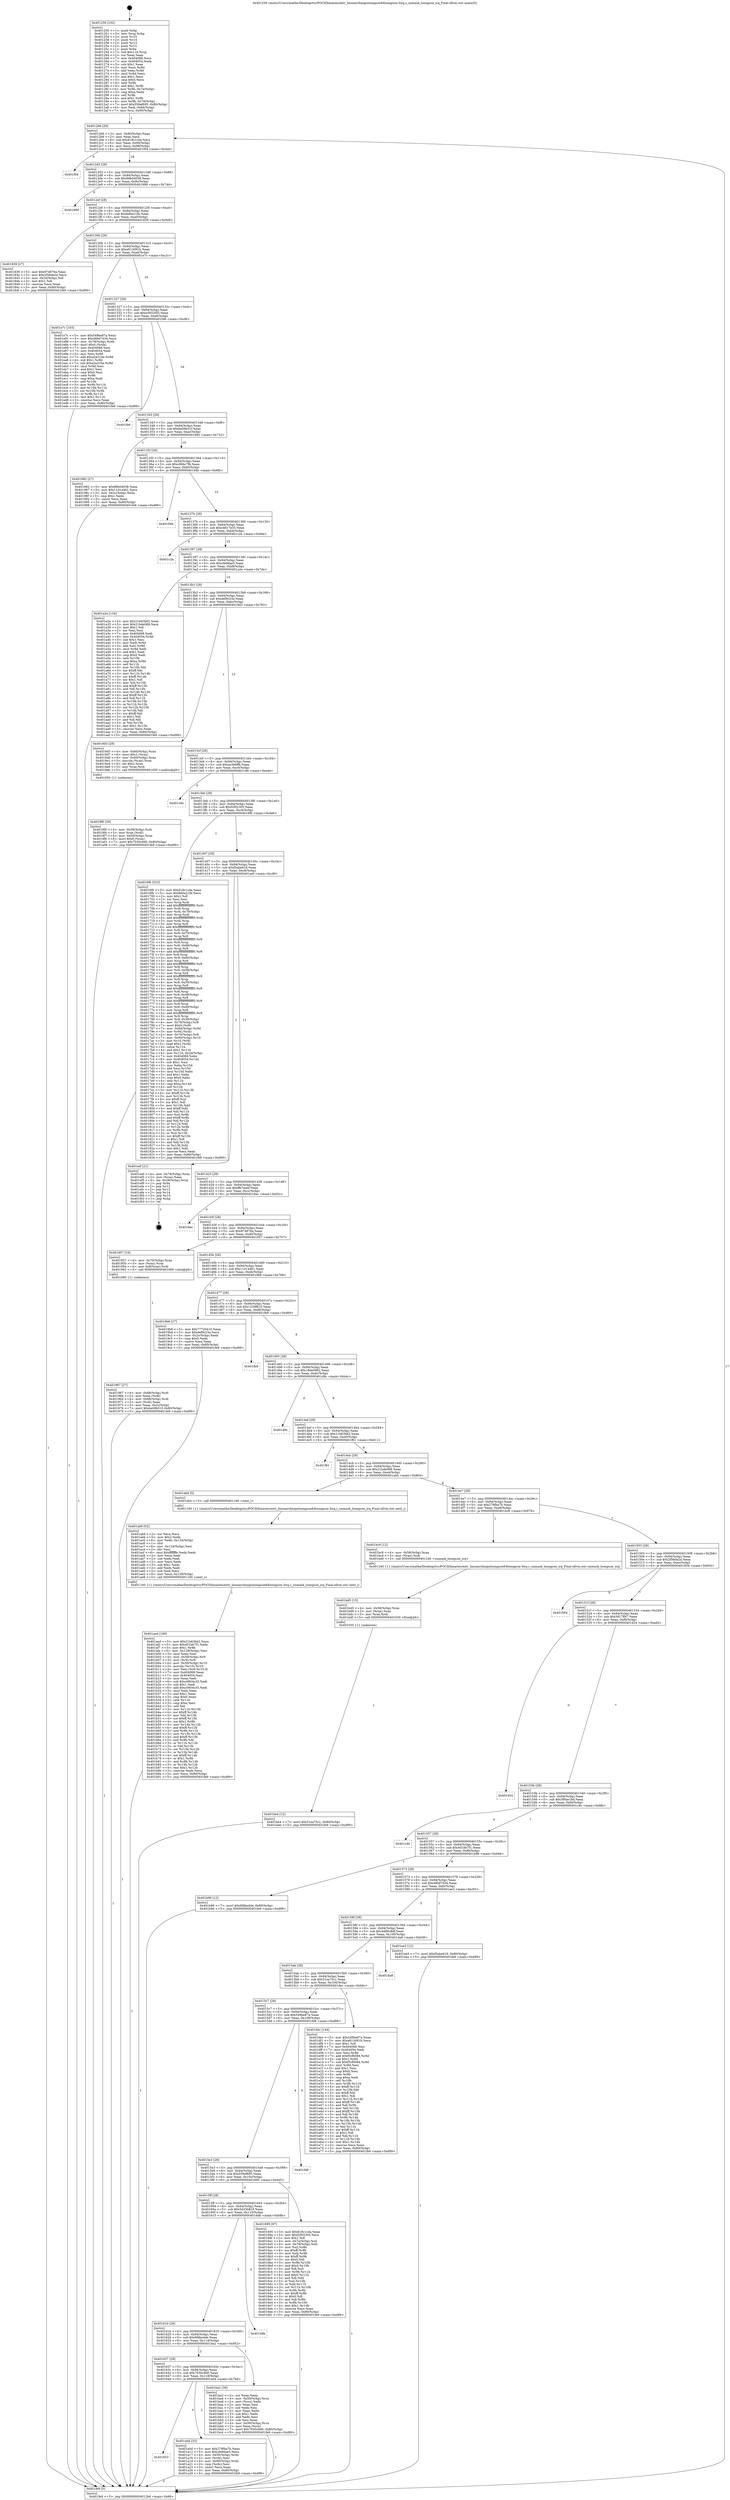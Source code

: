 digraph "0x401250" {
  label = "0x401250 (/mnt/c/Users/mathe/Desktop/tcc/POCII/binaries/extr_linuxarchmipsloongson64loongson-3irq.c_unmask_loongson_irq_Final-ollvm.out::main(0))"
  labelloc = "t"
  node[shape=record]

  Entry [label="",width=0.3,height=0.3,shape=circle,fillcolor=black,style=filled]
  "0x4012b6" [label="{
     0x4012b6 [29]\l
     | [instrs]\l
     &nbsp;&nbsp;0x4012b6 \<+3\>: mov -0x80(%rbp),%eax\l
     &nbsp;&nbsp;0x4012b9 \<+2\>: mov %eax,%ecx\l
     &nbsp;&nbsp;0x4012bb \<+6\>: sub $0x818c1cda,%ecx\l
     &nbsp;&nbsp;0x4012c1 \<+6\>: mov %eax,-0x94(%rbp)\l
     &nbsp;&nbsp;0x4012c7 \<+6\>: mov %ecx,-0x98(%rbp)\l
     &nbsp;&nbsp;0x4012cd \<+6\>: je 0000000000401f04 \<main+0xcb4\>\l
  }"]
  "0x401f04" [label="{
     0x401f04\l
  }", style=dashed]
  "0x4012d3" [label="{
     0x4012d3 [28]\l
     | [instrs]\l
     &nbsp;&nbsp;0x4012d3 \<+5\>: jmp 00000000004012d8 \<main+0x88\>\l
     &nbsp;&nbsp;0x4012d8 \<+6\>: mov -0x94(%rbp),%eax\l
     &nbsp;&nbsp;0x4012de \<+5\>: sub $0x86b04038,%eax\l
     &nbsp;&nbsp;0x4012e3 \<+6\>: mov %eax,-0x9c(%rbp)\l
     &nbsp;&nbsp;0x4012e9 \<+6\>: je 000000000040199d \<main+0x74d\>\l
  }"]
  Exit [label="",width=0.3,height=0.3,shape=circle,fillcolor=black,style=filled,peripheries=2]
  "0x40199d" [label="{
     0x40199d\l
  }", style=dashed]
  "0x4012ef" [label="{
     0x4012ef [28]\l
     | [instrs]\l
     &nbsp;&nbsp;0x4012ef \<+5\>: jmp 00000000004012f4 \<main+0xa4\>\l
     &nbsp;&nbsp;0x4012f4 \<+6\>: mov -0x94(%rbp),%eax\l
     &nbsp;&nbsp;0x4012fa \<+5\>: sub $0x8d0e21fb,%eax\l
     &nbsp;&nbsp;0x4012ff \<+6\>: mov %eax,-0xa0(%rbp)\l
     &nbsp;&nbsp;0x401305 \<+6\>: je 0000000000401839 \<main+0x5e9\>\l
  }"]
  "0x401be4" [label="{
     0x401be4 [12]\l
     | [instrs]\l
     &nbsp;&nbsp;0x401be4 \<+7\>: movl $0x51ea75c1,-0x80(%rbp)\l
     &nbsp;&nbsp;0x401beb \<+5\>: jmp 0000000000401fe9 \<main+0xd99\>\l
  }"]
  "0x401839" [label="{
     0x401839 [27]\l
     | [instrs]\l
     &nbsp;&nbsp;0x401839 \<+5\>: mov $0x974876a,%eax\l
     &nbsp;&nbsp;0x40183e \<+5\>: mov $0x2f56de2d,%ecx\l
     &nbsp;&nbsp;0x401843 \<+3\>: mov -0x2d(%rbp),%dl\l
     &nbsp;&nbsp;0x401846 \<+3\>: test $0x1,%dl\l
     &nbsp;&nbsp;0x401849 \<+3\>: cmovne %ecx,%eax\l
     &nbsp;&nbsp;0x40184c \<+3\>: mov %eax,-0x80(%rbp)\l
     &nbsp;&nbsp;0x40184f \<+5\>: jmp 0000000000401fe9 \<main+0xd99\>\l
  }"]
  "0x40130b" [label="{
     0x40130b [28]\l
     | [instrs]\l
     &nbsp;&nbsp;0x40130b \<+5\>: jmp 0000000000401310 \<main+0xc0\>\l
     &nbsp;&nbsp;0x401310 \<+6\>: mov -0x94(%rbp),%eax\l
     &nbsp;&nbsp;0x401316 \<+5\>: sub $0xa613d91b,%eax\l
     &nbsp;&nbsp;0x40131b \<+6\>: mov %eax,-0xa4(%rbp)\l
     &nbsp;&nbsp;0x401321 \<+6\>: je 0000000000401e7c \<main+0xc2c\>\l
  }"]
  "0x401bd5" [label="{
     0x401bd5 [15]\l
     | [instrs]\l
     &nbsp;&nbsp;0x401bd5 \<+4\>: mov -0x58(%rbp),%rax\l
     &nbsp;&nbsp;0x401bd9 \<+3\>: mov (%rax),%rax\l
     &nbsp;&nbsp;0x401bdc \<+3\>: mov %rax,%rdi\l
     &nbsp;&nbsp;0x401bdf \<+5\>: call 0000000000401030 \<free@plt\>\l
     | [calls]\l
     &nbsp;&nbsp;0x401030 \{1\} (unknown)\l
  }"]
  "0x401e7c" [label="{
     0x401e7c [103]\l
     | [instrs]\l
     &nbsp;&nbsp;0x401e7c \<+5\>: mov $0x549be87a,%eax\l
     &nbsp;&nbsp;0x401e81 \<+5\>: mov $0x46bd7d34,%ecx\l
     &nbsp;&nbsp;0x401e86 \<+4\>: mov -0x78(%rbp),%rdx\l
     &nbsp;&nbsp;0x401e8a \<+6\>: movl $0x0,(%rdx)\l
     &nbsp;&nbsp;0x401e90 \<+7\>: mov 0x404068,%esi\l
     &nbsp;&nbsp;0x401e97 \<+7\>: mov 0x404054,%edi\l
     &nbsp;&nbsp;0x401e9e \<+3\>: mov %esi,%r8d\l
     &nbsp;&nbsp;0x401ea1 \<+7\>: add $0xa2a31be,%r8d\l
     &nbsp;&nbsp;0x401ea8 \<+4\>: sub $0x1,%r8d\l
     &nbsp;&nbsp;0x401eac \<+7\>: sub $0xa2a31be,%r8d\l
     &nbsp;&nbsp;0x401eb3 \<+4\>: imul %r8d,%esi\l
     &nbsp;&nbsp;0x401eb7 \<+3\>: and $0x1,%esi\l
     &nbsp;&nbsp;0x401eba \<+3\>: cmp $0x0,%esi\l
     &nbsp;&nbsp;0x401ebd \<+4\>: sete %r9b\l
     &nbsp;&nbsp;0x401ec1 \<+3\>: cmp $0xa,%edi\l
     &nbsp;&nbsp;0x401ec4 \<+4\>: setl %r10b\l
     &nbsp;&nbsp;0x401ec8 \<+3\>: mov %r9b,%r11b\l
     &nbsp;&nbsp;0x401ecb \<+3\>: and %r10b,%r11b\l
     &nbsp;&nbsp;0x401ece \<+3\>: xor %r10b,%r9b\l
     &nbsp;&nbsp;0x401ed1 \<+3\>: or %r9b,%r11b\l
     &nbsp;&nbsp;0x401ed4 \<+4\>: test $0x1,%r11b\l
     &nbsp;&nbsp;0x401ed8 \<+3\>: cmovne %ecx,%eax\l
     &nbsp;&nbsp;0x401edb \<+3\>: mov %eax,-0x80(%rbp)\l
     &nbsp;&nbsp;0x401ede \<+5\>: jmp 0000000000401fe9 \<main+0xd99\>\l
  }"]
  "0x401327" [label="{
     0x401327 [28]\l
     | [instrs]\l
     &nbsp;&nbsp;0x401327 \<+5\>: jmp 000000000040132c \<main+0xdc\>\l
     &nbsp;&nbsp;0x40132c \<+6\>: mov -0x94(%rbp),%eax\l
     &nbsp;&nbsp;0x401332 \<+5\>: sub $0xb56520f3,%eax\l
     &nbsp;&nbsp;0x401337 \<+6\>: mov %eax,-0xa8(%rbp)\l
     &nbsp;&nbsp;0x40133d \<+6\>: je 0000000000401f46 \<main+0xcf6\>\l
  }"]
  "0x401aed" [label="{
     0x401aed [169]\l
     | [instrs]\l
     &nbsp;&nbsp;0x401aed \<+5\>: mov $0x21b63b62,%ecx\l
     &nbsp;&nbsp;0x401af2 \<+5\>: mov $0x401bb7f1,%edx\l
     &nbsp;&nbsp;0x401af7 \<+3\>: mov $0x1,%r8b\l
     &nbsp;&nbsp;0x401afa \<+6\>: mov -0x128(%rbp),%esi\l
     &nbsp;&nbsp;0x401b00 \<+3\>: imul %eax,%esi\l
     &nbsp;&nbsp;0x401b03 \<+4\>: mov -0x58(%rbp),%r9\l
     &nbsp;&nbsp;0x401b07 \<+3\>: mov (%r9),%r9\l
     &nbsp;&nbsp;0x401b0a \<+4\>: mov -0x50(%rbp),%r10\l
     &nbsp;&nbsp;0x401b0e \<+3\>: movslq (%r10),%r10\l
     &nbsp;&nbsp;0x401b11 \<+4\>: mov %esi,(%r9,%r10,4)\l
     &nbsp;&nbsp;0x401b15 \<+7\>: mov 0x404068,%eax\l
     &nbsp;&nbsp;0x401b1c \<+7\>: mov 0x404054,%esi\l
     &nbsp;&nbsp;0x401b23 \<+2\>: mov %eax,%edi\l
     &nbsp;&nbsp;0x401b25 \<+6\>: sub $0xc0804c33,%edi\l
     &nbsp;&nbsp;0x401b2b \<+3\>: sub $0x1,%edi\l
     &nbsp;&nbsp;0x401b2e \<+6\>: add $0xc0804c33,%edi\l
     &nbsp;&nbsp;0x401b34 \<+3\>: imul %edi,%eax\l
     &nbsp;&nbsp;0x401b37 \<+3\>: and $0x1,%eax\l
     &nbsp;&nbsp;0x401b3a \<+3\>: cmp $0x0,%eax\l
     &nbsp;&nbsp;0x401b3d \<+4\>: sete %r11b\l
     &nbsp;&nbsp;0x401b41 \<+3\>: cmp $0xa,%esi\l
     &nbsp;&nbsp;0x401b44 \<+3\>: setl %bl\l
     &nbsp;&nbsp;0x401b47 \<+3\>: mov %r11b,%r14b\l
     &nbsp;&nbsp;0x401b4a \<+4\>: xor $0xff,%r14b\l
     &nbsp;&nbsp;0x401b4e \<+3\>: mov %bl,%r15b\l
     &nbsp;&nbsp;0x401b51 \<+4\>: xor $0xff,%r15b\l
     &nbsp;&nbsp;0x401b55 \<+4\>: xor $0x1,%r8b\l
     &nbsp;&nbsp;0x401b59 \<+3\>: mov %r14b,%r12b\l
     &nbsp;&nbsp;0x401b5c \<+4\>: and $0xff,%r12b\l
     &nbsp;&nbsp;0x401b60 \<+3\>: and %r8b,%r11b\l
     &nbsp;&nbsp;0x401b63 \<+3\>: mov %r15b,%r13b\l
     &nbsp;&nbsp;0x401b66 \<+4\>: and $0xff,%r13b\l
     &nbsp;&nbsp;0x401b6a \<+3\>: and %r8b,%bl\l
     &nbsp;&nbsp;0x401b6d \<+3\>: or %r11b,%r12b\l
     &nbsp;&nbsp;0x401b70 \<+3\>: or %bl,%r13b\l
     &nbsp;&nbsp;0x401b73 \<+3\>: xor %r13b,%r12b\l
     &nbsp;&nbsp;0x401b76 \<+3\>: or %r15b,%r14b\l
     &nbsp;&nbsp;0x401b79 \<+4\>: xor $0xff,%r14b\l
     &nbsp;&nbsp;0x401b7d \<+4\>: or $0x1,%r8b\l
     &nbsp;&nbsp;0x401b81 \<+3\>: and %r8b,%r14b\l
     &nbsp;&nbsp;0x401b84 \<+3\>: or %r14b,%r12b\l
     &nbsp;&nbsp;0x401b87 \<+4\>: test $0x1,%r12b\l
     &nbsp;&nbsp;0x401b8b \<+3\>: cmovne %edx,%ecx\l
     &nbsp;&nbsp;0x401b8e \<+3\>: mov %ecx,-0x80(%rbp)\l
     &nbsp;&nbsp;0x401b91 \<+5\>: jmp 0000000000401fe9 \<main+0xd99\>\l
  }"]
  "0x401f46" [label="{
     0x401f46\l
  }", style=dashed]
  "0x401343" [label="{
     0x401343 [28]\l
     | [instrs]\l
     &nbsp;&nbsp;0x401343 \<+5\>: jmp 0000000000401348 \<main+0xf8\>\l
     &nbsp;&nbsp;0x401348 \<+6\>: mov -0x94(%rbp),%eax\l
     &nbsp;&nbsp;0x40134e \<+5\>: sub $0xbe09b51f,%eax\l
     &nbsp;&nbsp;0x401353 \<+6\>: mov %eax,-0xac(%rbp)\l
     &nbsp;&nbsp;0x401359 \<+6\>: je 0000000000401982 \<main+0x732\>\l
  }"]
  "0x401ab9" [label="{
     0x401ab9 [52]\l
     | [instrs]\l
     &nbsp;&nbsp;0x401ab9 \<+2\>: xor %ecx,%ecx\l
     &nbsp;&nbsp;0x401abb \<+5\>: mov $0x2,%edx\l
     &nbsp;&nbsp;0x401ac0 \<+6\>: mov %edx,-0x124(%rbp)\l
     &nbsp;&nbsp;0x401ac6 \<+1\>: cltd\l
     &nbsp;&nbsp;0x401ac7 \<+6\>: mov -0x124(%rbp),%esi\l
     &nbsp;&nbsp;0x401acd \<+2\>: idiv %esi\l
     &nbsp;&nbsp;0x401acf \<+6\>: imul $0xfffffffe,%edx,%edx\l
     &nbsp;&nbsp;0x401ad5 \<+2\>: mov %ecx,%edi\l
     &nbsp;&nbsp;0x401ad7 \<+2\>: sub %edx,%edi\l
     &nbsp;&nbsp;0x401ad9 \<+2\>: mov %ecx,%edx\l
     &nbsp;&nbsp;0x401adb \<+3\>: sub $0x1,%edx\l
     &nbsp;&nbsp;0x401ade \<+2\>: add %edx,%edi\l
     &nbsp;&nbsp;0x401ae0 \<+2\>: sub %edi,%ecx\l
     &nbsp;&nbsp;0x401ae2 \<+6\>: mov %ecx,-0x128(%rbp)\l
     &nbsp;&nbsp;0x401ae8 \<+5\>: call 0000000000401160 \<next_i\>\l
     | [calls]\l
     &nbsp;&nbsp;0x401160 \{1\} (/mnt/c/Users/mathe/Desktop/tcc/POCII/binaries/extr_linuxarchmipsloongson64loongson-3irq.c_unmask_loongson_irq_Final-ollvm.out::next_i)\l
  }"]
  "0x401982" [label="{
     0x401982 [27]\l
     | [instrs]\l
     &nbsp;&nbsp;0x401982 \<+5\>: mov $0x86b04038,%eax\l
     &nbsp;&nbsp;0x401987 \<+5\>: mov $0x11d14461,%ecx\l
     &nbsp;&nbsp;0x40198c \<+3\>: mov -0x2c(%rbp),%edx\l
     &nbsp;&nbsp;0x40198f \<+3\>: cmp $0x1,%edx\l
     &nbsp;&nbsp;0x401992 \<+3\>: cmovl %ecx,%eax\l
     &nbsp;&nbsp;0x401995 \<+3\>: mov %eax,-0x80(%rbp)\l
     &nbsp;&nbsp;0x401998 \<+5\>: jmp 0000000000401fe9 \<main+0xd99\>\l
  }"]
  "0x40135f" [label="{
     0x40135f [28]\l
     | [instrs]\l
     &nbsp;&nbsp;0x40135f \<+5\>: jmp 0000000000401364 \<main+0x114\>\l
     &nbsp;&nbsp;0x401364 \<+6\>: mov -0x94(%rbp),%eax\l
     &nbsp;&nbsp;0x40136a \<+5\>: sub $0xc86bc7fb,%eax\l
     &nbsp;&nbsp;0x40136f \<+6\>: mov %eax,-0xb0(%rbp)\l
     &nbsp;&nbsp;0x401375 \<+6\>: je 000000000040194b \<main+0x6fb\>\l
  }"]
  "0x401653" [label="{
     0x401653\l
  }", style=dashed]
  "0x40194b" [label="{
     0x40194b\l
  }", style=dashed]
  "0x40137b" [label="{
     0x40137b [28]\l
     | [instrs]\l
     &nbsp;&nbsp;0x40137b \<+5\>: jmp 0000000000401380 \<main+0x130\>\l
     &nbsp;&nbsp;0x401380 \<+6\>: mov -0x94(%rbp),%eax\l
     &nbsp;&nbsp;0x401386 \<+5\>: sub $0xcb817e35,%eax\l
     &nbsp;&nbsp;0x40138b \<+6\>: mov %eax,-0xb4(%rbp)\l
     &nbsp;&nbsp;0x401391 \<+6\>: je 0000000000401c2a \<main+0x9da\>\l
  }"]
  "0x401a0d" [label="{
     0x401a0d [33]\l
     | [instrs]\l
     &nbsp;&nbsp;0x401a0d \<+5\>: mov $0x278fba7b,%eax\l
     &nbsp;&nbsp;0x401a12 \<+5\>: mov $0xcfe9dae5,%ecx\l
     &nbsp;&nbsp;0x401a17 \<+4\>: mov -0x50(%rbp),%rdx\l
     &nbsp;&nbsp;0x401a1b \<+2\>: mov (%rdx),%esi\l
     &nbsp;&nbsp;0x401a1d \<+4\>: mov -0x60(%rbp),%rdx\l
     &nbsp;&nbsp;0x401a21 \<+2\>: cmp (%rdx),%esi\l
     &nbsp;&nbsp;0x401a23 \<+3\>: cmovl %ecx,%eax\l
     &nbsp;&nbsp;0x401a26 \<+3\>: mov %eax,-0x80(%rbp)\l
     &nbsp;&nbsp;0x401a29 \<+5\>: jmp 0000000000401fe9 \<main+0xd99\>\l
  }"]
  "0x401c2a" [label="{
     0x401c2a\l
  }", style=dashed]
  "0x401397" [label="{
     0x401397 [28]\l
     | [instrs]\l
     &nbsp;&nbsp;0x401397 \<+5\>: jmp 000000000040139c \<main+0x14c\>\l
     &nbsp;&nbsp;0x40139c \<+6\>: mov -0x94(%rbp),%eax\l
     &nbsp;&nbsp;0x4013a2 \<+5\>: sub $0xcfe9dae5,%eax\l
     &nbsp;&nbsp;0x4013a7 \<+6\>: mov %eax,-0xb8(%rbp)\l
     &nbsp;&nbsp;0x4013ad \<+6\>: je 0000000000401a2e \<main+0x7de\>\l
  }"]
  "0x401637" [label="{
     0x401637 [28]\l
     | [instrs]\l
     &nbsp;&nbsp;0x401637 \<+5\>: jmp 000000000040163c \<main+0x3ec\>\l
     &nbsp;&nbsp;0x40163c \<+6\>: mov -0x94(%rbp),%eax\l
     &nbsp;&nbsp;0x401642 \<+5\>: sub $0x7030c9d0,%eax\l
     &nbsp;&nbsp;0x401647 \<+6\>: mov %eax,-0x118(%rbp)\l
     &nbsp;&nbsp;0x40164d \<+6\>: je 0000000000401a0d \<main+0x7bd\>\l
  }"]
  "0x401a2e" [label="{
     0x401a2e [134]\l
     | [instrs]\l
     &nbsp;&nbsp;0x401a2e \<+5\>: mov $0x21b63b62,%eax\l
     &nbsp;&nbsp;0x401a33 \<+5\>: mov $0x21bde068,%ecx\l
     &nbsp;&nbsp;0x401a38 \<+2\>: mov $0x1,%dl\l
     &nbsp;&nbsp;0x401a3a \<+2\>: xor %esi,%esi\l
     &nbsp;&nbsp;0x401a3c \<+7\>: mov 0x404068,%edi\l
     &nbsp;&nbsp;0x401a43 \<+8\>: mov 0x404054,%r8d\l
     &nbsp;&nbsp;0x401a4b \<+3\>: sub $0x1,%esi\l
     &nbsp;&nbsp;0x401a4e \<+3\>: mov %edi,%r9d\l
     &nbsp;&nbsp;0x401a51 \<+3\>: add %esi,%r9d\l
     &nbsp;&nbsp;0x401a54 \<+4\>: imul %r9d,%edi\l
     &nbsp;&nbsp;0x401a58 \<+3\>: and $0x1,%edi\l
     &nbsp;&nbsp;0x401a5b \<+3\>: cmp $0x0,%edi\l
     &nbsp;&nbsp;0x401a5e \<+4\>: sete %r10b\l
     &nbsp;&nbsp;0x401a62 \<+4\>: cmp $0xa,%r8d\l
     &nbsp;&nbsp;0x401a66 \<+4\>: setl %r11b\l
     &nbsp;&nbsp;0x401a6a \<+3\>: mov %r10b,%bl\l
     &nbsp;&nbsp;0x401a6d \<+3\>: xor $0xff,%bl\l
     &nbsp;&nbsp;0x401a70 \<+3\>: mov %r11b,%r14b\l
     &nbsp;&nbsp;0x401a73 \<+4\>: xor $0xff,%r14b\l
     &nbsp;&nbsp;0x401a77 \<+3\>: xor $0x1,%dl\l
     &nbsp;&nbsp;0x401a7a \<+3\>: mov %bl,%r15b\l
     &nbsp;&nbsp;0x401a7d \<+4\>: and $0xff,%r15b\l
     &nbsp;&nbsp;0x401a81 \<+3\>: and %dl,%r10b\l
     &nbsp;&nbsp;0x401a84 \<+3\>: mov %r14b,%r12b\l
     &nbsp;&nbsp;0x401a87 \<+4\>: and $0xff,%r12b\l
     &nbsp;&nbsp;0x401a8b \<+3\>: and %dl,%r11b\l
     &nbsp;&nbsp;0x401a8e \<+3\>: or %r10b,%r15b\l
     &nbsp;&nbsp;0x401a91 \<+3\>: or %r11b,%r12b\l
     &nbsp;&nbsp;0x401a94 \<+3\>: xor %r12b,%r15b\l
     &nbsp;&nbsp;0x401a97 \<+3\>: or %r14b,%bl\l
     &nbsp;&nbsp;0x401a9a \<+3\>: xor $0xff,%bl\l
     &nbsp;&nbsp;0x401a9d \<+3\>: or $0x1,%dl\l
     &nbsp;&nbsp;0x401aa0 \<+2\>: and %dl,%bl\l
     &nbsp;&nbsp;0x401aa2 \<+3\>: or %bl,%r15b\l
     &nbsp;&nbsp;0x401aa5 \<+4\>: test $0x1,%r15b\l
     &nbsp;&nbsp;0x401aa9 \<+3\>: cmovne %ecx,%eax\l
     &nbsp;&nbsp;0x401aac \<+3\>: mov %eax,-0x80(%rbp)\l
     &nbsp;&nbsp;0x401aaf \<+5\>: jmp 0000000000401fe9 \<main+0xd99\>\l
  }"]
  "0x4013b3" [label="{
     0x4013b3 [28]\l
     | [instrs]\l
     &nbsp;&nbsp;0x4013b3 \<+5\>: jmp 00000000004013b8 \<main+0x168\>\l
     &nbsp;&nbsp;0x4013b8 \<+6\>: mov -0x94(%rbp),%eax\l
     &nbsp;&nbsp;0x4013be \<+5\>: sub $0xdef9c23a,%eax\l
     &nbsp;&nbsp;0x4013c3 \<+6\>: mov %eax,-0xbc(%rbp)\l
     &nbsp;&nbsp;0x4013c9 \<+6\>: je 00000000004019d3 \<main+0x783\>\l
  }"]
  "0x401ba2" [label="{
     0x401ba2 [39]\l
     | [instrs]\l
     &nbsp;&nbsp;0x401ba2 \<+2\>: xor %eax,%eax\l
     &nbsp;&nbsp;0x401ba4 \<+4\>: mov -0x50(%rbp),%rcx\l
     &nbsp;&nbsp;0x401ba8 \<+2\>: mov (%rcx),%edx\l
     &nbsp;&nbsp;0x401baa \<+2\>: mov %eax,%esi\l
     &nbsp;&nbsp;0x401bac \<+2\>: sub %edx,%esi\l
     &nbsp;&nbsp;0x401bae \<+2\>: mov %eax,%edx\l
     &nbsp;&nbsp;0x401bb0 \<+3\>: sub $0x1,%edx\l
     &nbsp;&nbsp;0x401bb3 \<+2\>: add %edx,%esi\l
     &nbsp;&nbsp;0x401bb5 \<+2\>: sub %esi,%eax\l
     &nbsp;&nbsp;0x401bb7 \<+4\>: mov -0x50(%rbp),%rcx\l
     &nbsp;&nbsp;0x401bbb \<+2\>: mov %eax,(%rcx)\l
     &nbsp;&nbsp;0x401bbd \<+7\>: movl $0x7030c9d0,-0x80(%rbp)\l
     &nbsp;&nbsp;0x401bc4 \<+5\>: jmp 0000000000401fe9 \<main+0xd99\>\l
  }"]
  "0x4019d3" [label="{
     0x4019d3 [29]\l
     | [instrs]\l
     &nbsp;&nbsp;0x4019d3 \<+4\>: mov -0x60(%rbp),%rax\l
     &nbsp;&nbsp;0x4019d7 \<+6\>: movl $0x1,(%rax)\l
     &nbsp;&nbsp;0x4019dd \<+4\>: mov -0x60(%rbp),%rax\l
     &nbsp;&nbsp;0x4019e1 \<+3\>: movslq (%rax),%rax\l
     &nbsp;&nbsp;0x4019e4 \<+4\>: shl $0x2,%rax\l
     &nbsp;&nbsp;0x4019e8 \<+3\>: mov %rax,%rdi\l
     &nbsp;&nbsp;0x4019eb \<+5\>: call 0000000000401050 \<malloc@plt\>\l
     | [calls]\l
     &nbsp;&nbsp;0x401050 \{1\} (unknown)\l
  }"]
  "0x4013cf" [label="{
     0x4013cf [28]\l
     | [instrs]\l
     &nbsp;&nbsp;0x4013cf \<+5\>: jmp 00000000004013d4 \<main+0x184\>\l
     &nbsp;&nbsp;0x4013d4 \<+6\>: mov -0x94(%rbp),%eax\l
     &nbsp;&nbsp;0x4013da \<+5\>: sub $0xee3b6ffb,%eax\l
     &nbsp;&nbsp;0x4013df \<+6\>: mov %eax,-0xc0(%rbp)\l
     &nbsp;&nbsp;0x4013e5 \<+6\>: je 0000000000401c9e \<main+0xa4e\>\l
  }"]
  "0x40161b" [label="{
     0x40161b [28]\l
     | [instrs]\l
     &nbsp;&nbsp;0x40161b \<+5\>: jmp 0000000000401620 \<main+0x3d0\>\l
     &nbsp;&nbsp;0x401620 \<+6\>: mov -0x94(%rbp),%eax\l
     &nbsp;&nbsp;0x401626 \<+5\>: sub $0x6fdbe4de,%eax\l
     &nbsp;&nbsp;0x40162b \<+6\>: mov %eax,-0x114(%rbp)\l
     &nbsp;&nbsp;0x401631 \<+6\>: je 0000000000401ba2 \<main+0x952\>\l
  }"]
  "0x401c9e" [label="{
     0x401c9e\l
  }", style=dashed]
  "0x4013eb" [label="{
     0x4013eb [28]\l
     | [instrs]\l
     &nbsp;&nbsp;0x4013eb \<+5\>: jmp 00000000004013f0 \<main+0x1a0\>\l
     &nbsp;&nbsp;0x4013f0 \<+6\>: mov -0x94(%rbp),%eax\l
     &nbsp;&nbsp;0x4013f6 \<+5\>: sub $0xf2f02305,%eax\l
     &nbsp;&nbsp;0x4013fb \<+6\>: mov %eax,-0xc4(%rbp)\l
     &nbsp;&nbsp;0x401401 \<+6\>: je 00000000004016f6 \<main+0x4a6\>\l
  }"]
  "0x401ddb" [label="{
     0x401ddb\l
  }", style=dashed]
  "0x4016f6" [label="{
     0x4016f6 [323]\l
     | [instrs]\l
     &nbsp;&nbsp;0x4016f6 \<+5\>: mov $0x818c1cda,%eax\l
     &nbsp;&nbsp;0x4016fb \<+5\>: mov $0x8d0e21fb,%ecx\l
     &nbsp;&nbsp;0x401700 \<+2\>: mov $0x1,%dl\l
     &nbsp;&nbsp;0x401702 \<+2\>: xor %esi,%esi\l
     &nbsp;&nbsp;0x401704 \<+3\>: mov %rsp,%rdi\l
     &nbsp;&nbsp;0x401707 \<+4\>: add $0xfffffffffffffff0,%rdi\l
     &nbsp;&nbsp;0x40170b \<+3\>: mov %rdi,%rsp\l
     &nbsp;&nbsp;0x40170e \<+4\>: mov %rdi,-0x78(%rbp)\l
     &nbsp;&nbsp;0x401712 \<+3\>: mov %rsp,%rdi\l
     &nbsp;&nbsp;0x401715 \<+4\>: add $0xfffffffffffffff0,%rdi\l
     &nbsp;&nbsp;0x401719 \<+3\>: mov %rdi,%rsp\l
     &nbsp;&nbsp;0x40171c \<+3\>: mov %rsp,%r8\l
     &nbsp;&nbsp;0x40171f \<+4\>: add $0xfffffffffffffff0,%r8\l
     &nbsp;&nbsp;0x401723 \<+3\>: mov %r8,%rsp\l
     &nbsp;&nbsp;0x401726 \<+4\>: mov %r8,-0x70(%rbp)\l
     &nbsp;&nbsp;0x40172a \<+3\>: mov %rsp,%r8\l
     &nbsp;&nbsp;0x40172d \<+4\>: add $0xfffffffffffffff0,%r8\l
     &nbsp;&nbsp;0x401731 \<+3\>: mov %r8,%rsp\l
     &nbsp;&nbsp;0x401734 \<+4\>: mov %r8,-0x68(%rbp)\l
     &nbsp;&nbsp;0x401738 \<+3\>: mov %rsp,%r8\l
     &nbsp;&nbsp;0x40173b \<+4\>: add $0xfffffffffffffff0,%r8\l
     &nbsp;&nbsp;0x40173f \<+3\>: mov %r8,%rsp\l
     &nbsp;&nbsp;0x401742 \<+4\>: mov %r8,-0x60(%rbp)\l
     &nbsp;&nbsp;0x401746 \<+3\>: mov %rsp,%r8\l
     &nbsp;&nbsp;0x401749 \<+4\>: add $0xfffffffffffffff0,%r8\l
     &nbsp;&nbsp;0x40174d \<+3\>: mov %r8,%rsp\l
     &nbsp;&nbsp;0x401750 \<+4\>: mov %r8,-0x58(%rbp)\l
     &nbsp;&nbsp;0x401754 \<+3\>: mov %rsp,%r8\l
     &nbsp;&nbsp;0x401757 \<+4\>: add $0xfffffffffffffff0,%r8\l
     &nbsp;&nbsp;0x40175b \<+3\>: mov %r8,%rsp\l
     &nbsp;&nbsp;0x40175e \<+4\>: mov %r8,-0x50(%rbp)\l
     &nbsp;&nbsp;0x401762 \<+3\>: mov %rsp,%r8\l
     &nbsp;&nbsp;0x401765 \<+4\>: add $0xfffffffffffffff0,%r8\l
     &nbsp;&nbsp;0x401769 \<+3\>: mov %r8,%rsp\l
     &nbsp;&nbsp;0x40176c \<+4\>: mov %r8,-0x48(%rbp)\l
     &nbsp;&nbsp;0x401770 \<+3\>: mov %rsp,%r8\l
     &nbsp;&nbsp;0x401773 \<+4\>: add $0xfffffffffffffff0,%r8\l
     &nbsp;&nbsp;0x401777 \<+3\>: mov %r8,%rsp\l
     &nbsp;&nbsp;0x40177a \<+4\>: mov %r8,-0x40(%rbp)\l
     &nbsp;&nbsp;0x40177e \<+3\>: mov %rsp,%r8\l
     &nbsp;&nbsp;0x401781 \<+4\>: add $0xfffffffffffffff0,%r8\l
     &nbsp;&nbsp;0x401785 \<+3\>: mov %r8,%rsp\l
     &nbsp;&nbsp;0x401788 \<+4\>: mov %r8,-0x38(%rbp)\l
     &nbsp;&nbsp;0x40178c \<+4\>: mov -0x78(%rbp),%r8\l
     &nbsp;&nbsp;0x401790 \<+7\>: movl $0x0,(%r8)\l
     &nbsp;&nbsp;0x401797 \<+7\>: mov -0x84(%rbp),%r9d\l
     &nbsp;&nbsp;0x40179e \<+3\>: mov %r9d,(%rdi)\l
     &nbsp;&nbsp;0x4017a1 \<+4\>: mov -0x70(%rbp),%r8\l
     &nbsp;&nbsp;0x4017a5 \<+7\>: mov -0x90(%rbp),%r10\l
     &nbsp;&nbsp;0x4017ac \<+3\>: mov %r10,(%r8)\l
     &nbsp;&nbsp;0x4017af \<+3\>: cmpl $0x2,(%rdi)\l
     &nbsp;&nbsp;0x4017b2 \<+4\>: setne %r11b\l
     &nbsp;&nbsp;0x4017b6 \<+4\>: and $0x1,%r11b\l
     &nbsp;&nbsp;0x4017ba \<+4\>: mov %r11b,-0x2d(%rbp)\l
     &nbsp;&nbsp;0x4017be \<+7\>: mov 0x404068,%ebx\l
     &nbsp;&nbsp;0x4017c5 \<+8\>: mov 0x404054,%r14d\l
     &nbsp;&nbsp;0x4017cd \<+3\>: sub $0x1,%esi\l
     &nbsp;&nbsp;0x4017d0 \<+3\>: mov %ebx,%r15d\l
     &nbsp;&nbsp;0x4017d3 \<+3\>: add %esi,%r15d\l
     &nbsp;&nbsp;0x4017d6 \<+4\>: imul %r15d,%ebx\l
     &nbsp;&nbsp;0x4017da \<+3\>: and $0x1,%ebx\l
     &nbsp;&nbsp;0x4017dd \<+3\>: cmp $0x0,%ebx\l
     &nbsp;&nbsp;0x4017e0 \<+4\>: sete %r11b\l
     &nbsp;&nbsp;0x4017e4 \<+4\>: cmp $0xa,%r14d\l
     &nbsp;&nbsp;0x4017e8 \<+4\>: setl %r12b\l
     &nbsp;&nbsp;0x4017ec \<+3\>: mov %r11b,%r13b\l
     &nbsp;&nbsp;0x4017ef \<+4\>: xor $0xff,%r13b\l
     &nbsp;&nbsp;0x4017f3 \<+3\>: mov %r12b,%sil\l
     &nbsp;&nbsp;0x4017f6 \<+4\>: xor $0xff,%sil\l
     &nbsp;&nbsp;0x4017fa \<+3\>: xor $0x1,%dl\l
     &nbsp;&nbsp;0x4017fd \<+3\>: mov %r13b,%dil\l
     &nbsp;&nbsp;0x401800 \<+4\>: and $0xff,%dil\l
     &nbsp;&nbsp;0x401804 \<+3\>: and %dl,%r11b\l
     &nbsp;&nbsp;0x401807 \<+3\>: mov %sil,%r8b\l
     &nbsp;&nbsp;0x40180a \<+4\>: and $0xff,%r8b\l
     &nbsp;&nbsp;0x40180e \<+3\>: and %dl,%r12b\l
     &nbsp;&nbsp;0x401811 \<+3\>: or %r11b,%dil\l
     &nbsp;&nbsp;0x401814 \<+3\>: or %r12b,%r8b\l
     &nbsp;&nbsp;0x401817 \<+3\>: xor %r8b,%dil\l
     &nbsp;&nbsp;0x40181a \<+3\>: or %sil,%r13b\l
     &nbsp;&nbsp;0x40181d \<+4\>: xor $0xff,%r13b\l
     &nbsp;&nbsp;0x401821 \<+3\>: or $0x1,%dl\l
     &nbsp;&nbsp;0x401824 \<+3\>: and %dl,%r13b\l
     &nbsp;&nbsp;0x401827 \<+3\>: or %r13b,%dil\l
     &nbsp;&nbsp;0x40182a \<+4\>: test $0x1,%dil\l
     &nbsp;&nbsp;0x40182e \<+3\>: cmovne %ecx,%eax\l
     &nbsp;&nbsp;0x401831 \<+3\>: mov %eax,-0x80(%rbp)\l
     &nbsp;&nbsp;0x401834 \<+5\>: jmp 0000000000401fe9 \<main+0xd99\>\l
  }"]
  "0x401407" [label="{
     0x401407 [28]\l
     | [instrs]\l
     &nbsp;&nbsp;0x401407 \<+5\>: jmp 000000000040140c \<main+0x1bc\>\l
     &nbsp;&nbsp;0x40140c \<+6\>: mov -0x94(%rbp),%eax\l
     &nbsp;&nbsp;0x401412 \<+5\>: sub $0xf5abe618,%eax\l
     &nbsp;&nbsp;0x401417 \<+6\>: mov %eax,-0xc8(%rbp)\l
     &nbsp;&nbsp;0x40141d \<+6\>: je 0000000000401eef \<main+0xc9f\>\l
  }"]
  "0x4019f0" [label="{
     0x4019f0 [29]\l
     | [instrs]\l
     &nbsp;&nbsp;0x4019f0 \<+4\>: mov -0x58(%rbp),%rdi\l
     &nbsp;&nbsp;0x4019f4 \<+3\>: mov %rax,(%rdi)\l
     &nbsp;&nbsp;0x4019f7 \<+4\>: mov -0x50(%rbp),%rax\l
     &nbsp;&nbsp;0x4019fb \<+6\>: movl $0x0,(%rax)\l
     &nbsp;&nbsp;0x401a01 \<+7\>: movl $0x7030c9d0,-0x80(%rbp)\l
     &nbsp;&nbsp;0x401a08 \<+5\>: jmp 0000000000401fe9 \<main+0xd99\>\l
  }"]
  "0x401eef" [label="{
     0x401eef [21]\l
     | [instrs]\l
     &nbsp;&nbsp;0x401eef \<+4\>: mov -0x78(%rbp),%rax\l
     &nbsp;&nbsp;0x401ef3 \<+2\>: mov (%rax),%eax\l
     &nbsp;&nbsp;0x401ef5 \<+4\>: lea -0x28(%rbp),%rsp\l
     &nbsp;&nbsp;0x401ef9 \<+1\>: pop %rbx\l
     &nbsp;&nbsp;0x401efa \<+2\>: pop %r12\l
     &nbsp;&nbsp;0x401efc \<+2\>: pop %r13\l
     &nbsp;&nbsp;0x401efe \<+2\>: pop %r14\l
     &nbsp;&nbsp;0x401f00 \<+2\>: pop %r15\l
     &nbsp;&nbsp;0x401f02 \<+1\>: pop %rbp\l
     &nbsp;&nbsp;0x401f03 \<+1\>: ret\l
  }"]
  "0x401423" [label="{
     0x401423 [28]\l
     | [instrs]\l
     &nbsp;&nbsp;0x401423 \<+5\>: jmp 0000000000401428 \<main+0x1d8\>\l
     &nbsp;&nbsp;0x401428 \<+6\>: mov -0x94(%rbp),%eax\l
     &nbsp;&nbsp;0x40142e \<+5\>: sub $0xffb7eabf,%eax\l
     &nbsp;&nbsp;0x401433 \<+6\>: mov %eax,-0xcc(%rbp)\l
     &nbsp;&nbsp;0x401439 \<+6\>: je 00000000004018ac \<main+0x65c\>\l
  }"]
  "0x401967" [label="{
     0x401967 [27]\l
     | [instrs]\l
     &nbsp;&nbsp;0x401967 \<+4\>: mov -0x68(%rbp),%rdi\l
     &nbsp;&nbsp;0x40196b \<+2\>: mov %eax,(%rdi)\l
     &nbsp;&nbsp;0x40196d \<+4\>: mov -0x68(%rbp),%rdi\l
     &nbsp;&nbsp;0x401971 \<+2\>: mov (%rdi),%eax\l
     &nbsp;&nbsp;0x401973 \<+3\>: mov %eax,-0x2c(%rbp)\l
     &nbsp;&nbsp;0x401976 \<+7\>: movl $0xbe09b51f,-0x80(%rbp)\l
     &nbsp;&nbsp;0x40197d \<+5\>: jmp 0000000000401fe9 \<main+0xd99\>\l
  }"]
  "0x4018ac" [label="{
     0x4018ac\l
  }", style=dashed]
  "0x40143f" [label="{
     0x40143f [28]\l
     | [instrs]\l
     &nbsp;&nbsp;0x40143f \<+5\>: jmp 0000000000401444 \<main+0x1f4\>\l
     &nbsp;&nbsp;0x401444 \<+6\>: mov -0x94(%rbp),%eax\l
     &nbsp;&nbsp;0x40144a \<+5\>: sub $0x974876a,%eax\l
     &nbsp;&nbsp;0x40144f \<+6\>: mov %eax,-0xd0(%rbp)\l
     &nbsp;&nbsp;0x401455 \<+6\>: je 0000000000401957 \<main+0x707\>\l
  }"]
  "0x401250" [label="{
     0x401250 [102]\l
     | [instrs]\l
     &nbsp;&nbsp;0x401250 \<+1\>: push %rbp\l
     &nbsp;&nbsp;0x401251 \<+3\>: mov %rsp,%rbp\l
     &nbsp;&nbsp;0x401254 \<+2\>: push %r15\l
     &nbsp;&nbsp;0x401256 \<+2\>: push %r14\l
     &nbsp;&nbsp;0x401258 \<+2\>: push %r13\l
     &nbsp;&nbsp;0x40125a \<+2\>: push %r12\l
     &nbsp;&nbsp;0x40125c \<+1\>: push %rbx\l
     &nbsp;&nbsp;0x40125d \<+7\>: sub $0x118,%rsp\l
     &nbsp;&nbsp;0x401264 \<+2\>: xor %eax,%eax\l
     &nbsp;&nbsp;0x401266 \<+7\>: mov 0x404068,%ecx\l
     &nbsp;&nbsp;0x40126d \<+7\>: mov 0x404054,%edx\l
     &nbsp;&nbsp;0x401274 \<+3\>: sub $0x1,%eax\l
     &nbsp;&nbsp;0x401277 \<+3\>: mov %ecx,%r8d\l
     &nbsp;&nbsp;0x40127a \<+3\>: add %eax,%r8d\l
     &nbsp;&nbsp;0x40127d \<+4\>: imul %r8d,%ecx\l
     &nbsp;&nbsp;0x401281 \<+3\>: and $0x1,%ecx\l
     &nbsp;&nbsp;0x401284 \<+3\>: cmp $0x0,%ecx\l
     &nbsp;&nbsp;0x401287 \<+4\>: sete %r9b\l
     &nbsp;&nbsp;0x40128b \<+4\>: and $0x1,%r9b\l
     &nbsp;&nbsp;0x40128f \<+4\>: mov %r9b,-0x7a(%rbp)\l
     &nbsp;&nbsp;0x401293 \<+3\>: cmp $0xa,%edx\l
     &nbsp;&nbsp;0x401296 \<+4\>: setl %r9b\l
     &nbsp;&nbsp;0x40129a \<+4\>: and $0x1,%r9b\l
     &nbsp;&nbsp;0x40129e \<+4\>: mov %r9b,-0x79(%rbp)\l
     &nbsp;&nbsp;0x4012a2 \<+7\>: movl $0x559af695,-0x80(%rbp)\l
     &nbsp;&nbsp;0x4012a9 \<+6\>: mov %edi,-0x84(%rbp)\l
     &nbsp;&nbsp;0x4012af \<+7\>: mov %rsi,-0x90(%rbp)\l
  }"]
  "0x401957" [label="{
     0x401957 [16]\l
     | [instrs]\l
     &nbsp;&nbsp;0x401957 \<+4\>: mov -0x70(%rbp),%rax\l
     &nbsp;&nbsp;0x40195b \<+3\>: mov (%rax),%rax\l
     &nbsp;&nbsp;0x40195e \<+4\>: mov 0x8(%rax),%rdi\l
     &nbsp;&nbsp;0x401962 \<+5\>: call 0000000000401060 \<atoi@plt\>\l
     | [calls]\l
     &nbsp;&nbsp;0x401060 \{1\} (unknown)\l
  }"]
  "0x40145b" [label="{
     0x40145b [28]\l
     | [instrs]\l
     &nbsp;&nbsp;0x40145b \<+5\>: jmp 0000000000401460 \<main+0x210\>\l
     &nbsp;&nbsp;0x401460 \<+6\>: mov -0x94(%rbp),%eax\l
     &nbsp;&nbsp;0x401466 \<+5\>: sub $0x11d14461,%eax\l
     &nbsp;&nbsp;0x40146b \<+6\>: mov %eax,-0xd4(%rbp)\l
     &nbsp;&nbsp;0x401471 \<+6\>: je 00000000004019b8 \<main+0x768\>\l
  }"]
  "0x401fe9" [label="{
     0x401fe9 [5]\l
     | [instrs]\l
     &nbsp;&nbsp;0x401fe9 \<+5\>: jmp 00000000004012b6 \<main+0x66\>\l
  }"]
  "0x4019b8" [label="{
     0x4019b8 [27]\l
     | [instrs]\l
     &nbsp;&nbsp;0x4019b8 \<+5\>: mov $0x77720410,%eax\l
     &nbsp;&nbsp;0x4019bd \<+5\>: mov $0xdef9c23a,%ecx\l
     &nbsp;&nbsp;0x4019c2 \<+3\>: mov -0x2c(%rbp),%edx\l
     &nbsp;&nbsp;0x4019c5 \<+3\>: cmp $0x0,%edx\l
     &nbsp;&nbsp;0x4019c8 \<+3\>: cmove %ecx,%eax\l
     &nbsp;&nbsp;0x4019cb \<+3\>: mov %eax,-0x80(%rbp)\l
     &nbsp;&nbsp;0x4019ce \<+5\>: jmp 0000000000401fe9 \<main+0xd99\>\l
  }"]
  "0x401477" [label="{
     0x401477 [28]\l
     | [instrs]\l
     &nbsp;&nbsp;0x401477 \<+5\>: jmp 000000000040147c \<main+0x22c\>\l
     &nbsp;&nbsp;0x40147c \<+6\>: mov -0x94(%rbp),%eax\l
     &nbsp;&nbsp;0x401482 \<+5\>: sub $0x1239f810,%eax\l
     &nbsp;&nbsp;0x401487 \<+6\>: mov %eax,-0xd8(%rbp)\l
     &nbsp;&nbsp;0x40148d \<+6\>: je 0000000000401fb9 \<main+0xd69\>\l
  }"]
  "0x4015ff" [label="{
     0x4015ff [28]\l
     | [instrs]\l
     &nbsp;&nbsp;0x4015ff \<+5\>: jmp 0000000000401604 \<main+0x3b4\>\l
     &nbsp;&nbsp;0x401604 \<+6\>: mov -0x94(%rbp),%eax\l
     &nbsp;&nbsp;0x40160a \<+5\>: sub $0x5d336816,%eax\l
     &nbsp;&nbsp;0x40160f \<+6\>: mov %eax,-0x110(%rbp)\l
     &nbsp;&nbsp;0x401615 \<+6\>: je 0000000000401ddb \<main+0xb8b\>\l
  }"]
  "0x401fb9" [label="{
     0x401fb9\l
  }", style=dashed]
  "0x401493" [label="{
     0x401493 [28]\l
     | [instrs]\l
     &nbsp;&nbsp;0x401493 \<+5\>: jmp 0000000000401498 \<main+0x248\>\l
     &nbsp;&nbsp;0x401498 \<+6\>: mov -0x94(%rbp),%eax\l
     &nbsp;&nbsp;0x40149e \<+5\>: sub $0x18de5982,%eax\l
     &nbsp;&nbsp;0x4014a3 \<+6\>: mov %eax,-0xdc(%rbp)\l
     &nbsp;&nbsp;0x4014a9 \<+6\>: je 0000000000401d9c \<main+0xb4c\>\l
  }"]
  "0x401695" [label="{
     0x401695 [97]\l
     | [instrs]\l
     &nbsp;&nbsp;0x401695 \<+5\>: mov $0x818c1cda,%eax\l
     &nbsp;&nbsp;0x40169a \<+5\>: mov $0xf2f02305,%ecx\l
     &nbsp;&nbsp;0x40169f \<+2\>: mov $0x1,%dl\l
     &nbsp;&nbsp;0x4016a1 \<+4\>: mov -0x7a(%rbp),%sil\l
     &nbsp;&nbsp;0x4016a5 \<+4\>: mov -0x79(%rbp),%dil\l
     &nbsp;&nbsp;0x4016a9 \<+3\>: mov %sil,%r8b\l
     &nbsp;&nbsp;0x4016ac \<+4\>: xor $0xff,%r8b\l
     &nbsp;&nbsp;0x4016b0 \<+3\>: mov %dil,%r9b\l
     &nbsp;&nbsp;0x4016b3 \<+4\>: xor $0xff,%r9b\l
     &nbsp;&nbsp;0x4016b7 \<+3\>: xor $0x0,%dl\l
     &nbsp;&nbsp;0x4016ba \<+3\>: mov %r8b,%r10b\l
     &nbsp;&nbsp;0x4016bd \<+4\>: and $0x0,%r10b\l
     &nbsp;&nbsp;0x4016c1 \<+3\>: and %dl,%sil\l
     &nbsp;&nbsp;0x4016c4 \<+3\>: mov %r9b,%r11b\l
     &nbsp;&nbsp;0x4016c7 \<+4\>: and $0x0,%r11b\l
     &nbsp;&nbsp;0x4016cb \<+3\>: and %dl,%dil\l
     &nbsp;&nbsp;0x4016ce \<+3\>: or %sil,%r10b\l
     &nbsp;&nbsp;0x4016d1 \<+3\>: or %dil,%r11b\l
     &nbsp;&nbsp;0x4016d4 \<+3\>: xor %r11b,%r10b\l
     &nbsp;&nbsp;0x4016d7 \<+3\>: or %r9b,%r8b\l
     &nbsp;&nbsp;0x4016da \<+4\>: xor $0xff,%r8b\l
     &nbsp;&nbsp;0x4016de \<+3\>: or $0x0,%dl\l
     &nbsp;&nbsp;0x4016e1 \<+3\>: and %dl,%r8b\l
     &nbsp;&nbsp;0x4016e4 \<+3\>: or %r8b,%r10b\l
     &nbsp;&nbsp;0x4016e7 \<+4\>: test $0x1,%r10b\l
     &nbsp;&nbsp;0x4016eb \<+3\>: cmovne %ecx,%eax\l
     &nbsp;&nbsp;0x4016ee \<+3\>: mov %eax,-0x80(%rbp)\l
     &nbsp;&nbsp;0x4016f1 \<+5\>: jmp 0000000000401fe9 \<main+0xd99\>\l
  }"]
  "0x401d9c" [label="{
     0x401d9c\l
  }", style=dashed]
  "0x4014af" [label="{
     0x4014af [28]\l
     | [instrs]\l
     &nbsp;&nbsp;0x4014af \<+5\>: jmp 00000000004014b4 \<main+0x264\>\l
     &nbsp;&nbsp;0x4014b4 \<+6\>: mov -0x94(%rbp),%eax\l
     &nbsp;&nbsp;0x4014ba \<+5\>: sub $0x21b63b62,%eax\l
     &nbsp;&nbsp;0x4014bf \<+6\>: mov %eax,-0xe0(%rbp)\l
     &nbsp;&nbsp;0x4014c5 \<+6\>: je 0000000000401f61 \<main+0xd11\>\l
  }"]
  "0x4015e3" [label="{
     0x4015e3 [28]\l
     | [instrs]\l
     &nbsp;&nbsp;0x4015e3 \<+5\>: jmp 00000000004015e8 \<main+0x398\>\l
     &nbsp;&nbsp;0x4015e8 \<+6\>: mov -0x94(%rbp),%eax\l
     &nbsp;&nbsp;0x4015ee \<+5\>: sub $0x559af695,%eax\l
     &nbsp;&nbsp;0x4015f3 \<+6\>: mov %eax,-0x10c(%rbp)\l
     &nbsp;&nbsp;0x4015f9 \<+6\>: je 0000000000401695 \<main+0x445\>\l
  }"]
  "0x401f61" [label="{
     0x401f61\l
  }", style=dashed]
  "0x4014cb" [label="{
     0x4014cb [28]\l
     | [instrs]\l
     &nbsp;&nbsp;0x4014cb \<+5\>: jmp 00000000004014d0 \<main+0x280\>\l
     &nbsp;&nbsp;0x4014d0 \<+6\>: mov -0x94(%rbp),%eax\l
     &nbsp;&nbsp;0x4014d6 \<+5\>: sub $0x21bde068,%eax\l
     &nbsp;&nbsp;0x4014db \<+6\>: mov %eax,-0xe4(%rbp)\l
     &nbsp;&nbsp;0x4014e1 \<+6\>: je 0000000000401ab4 \<main+0x864\>\l
  }"]
  "0x401fd8" [label="{
     0x401fd8\l
  }", style=dashed]
  "0x401ab4" [label="{
     0x401ab4 [5]\l
     | [instrs]\l
     &nbsp;&nbsp;0x401ab4 \<+5\>: call 0000000000401160 \<next_i\>\l
     | [calls]\l
     &nbsp;&nbsp;0x401160 \{1\} (/mnt/c/Users/mathe/Desktop/tcc/POCII/binaries/extr_linuxarchmipsloongson64loongson-3irq.c_unmask_loongson_irq_Final-ollvm.out::next_i)\l
  }"]
  "0x4014e7" [label="{
     0x4014e7 [28]\l
     | [instrs]\l
     &nbsp;&nbsp;0x4014e7 \<+5\>: jmp 00000000004014ec \<main+0x29c\>\l
     &nbsp;&nbsp;0x4014ec \<+6\>: mov -0x94(%rbp),%eax\l
     &nbsp;&nbsp;0x4014f2 \<+5\>: sub $0x278fba7b,%eax\l
     &nbsp;&nbsp;0x4014f7 \<+6\>: mov %eax,-0xe8(%rbp)\l
     &nbsp;&nbsp;0x4014fd \<+6\>: je 0000000000401bc9 \<main+0x979\>\l
  }"]
  "0x4015c7" [label="{
     0x4015c7 [28]\l
     | [instrs]\l
     &nbsp;&nbsp;0x4015c7 \<+5\>: jmp 00000000004015cc \<main+0x37c\>\l
     &nbsp;&nbsp;0x4015cc \<+6\>: mov -0x94(%rbp),%eax\l
     &nbsp;&nbsp;0x4015d2 \<+5\>: sub $0x549be87a,%eax\l
     &nbsp;&nbsp;0x4015d7 \<+6\>: mov %eax,-0x108(%rbp)\l
     &nbsp;&nbsp;0x4015dd \<+6\>: je 0000000000401fd8 \<main+0xd88\>\l
  }"]
  "0x401bc9" [label="{
     0x401bc9 [12]\l
     | [instrs]\l
     &nbsp;&nbsp;0x401bc9 \<+4\>: mov -0x58(%rbp),%rax\l
     &nbsp;&nbsp;0x401bcd \<+3\>: mov (%rax),%rdi\l
     &nbsp;&nbsp;0x401bd0 \<+5\>: call 0000000000401240 \<unmask_loongson_irq\>\l
     | [calls]\l
     &nbsp;&nbsp;0x401240 \{1\} (/mnt/c/Users/mathe/Desktop/tcc/POCII/binaries/extr_linuxarchmipsloongson64loongson-3irq.c_unmask_loongson_irq_Final-ollvm.out::unmask_loongson_irq)\l
  }"]
  "0x401503" [label="{
     0x401503 [28]\l
     | [instrs]\l
     &nbsp;&nbsp;0x401503 \<+5\>: jmp 0000000000401508 \<main+0x2b8\>\l
     &nbsp;&nbsp;0x401508 \<+6\>: mov -0x94(%rbp),%eax\l
     &nbsp;&nbsp;0x40150e \<+5\>: sub $0x2f56de2d,%eax\l
     &nbsp;&nbsp;0x401513 \<+6\>: mov %eax,-0xec(%rbp)\l
     &nbsp;&nbsp;0x401519 \<+6\>: je 0000000000401854 \<main+0x604\>\l
  }"]
  "0x401dec" [label="{
     0x401dec [144]\l
     | [instrs]\l
     &nbsp;&nbsp;0x401dec \<+5\>: mov $0x549be87a,%eax\l
     &nbsp;&nbsp;0x401df1 \<+5\>: mov $0xa613d91b,%ecx\l
     &nbsp;&nbsp;0x401df6 \<+2\>: mov $0x1,%dl\l
     &nbsp;&nbsp;0x401df8 \<+7\>: mov 0x404068,%esi\l
     &nbsp;&nbsp;0x401dff \<+7\>: mov 0x404054,%edi\l
     &nbsp;&nbsp;0x401e06 \<+3\>: mov %esi,%r8d\l
     &nbsp;&nbsp;0x401e09 \<+7\>: add $0xf5cf6084,%r8d\l
     &nbsp;&nbsp;0x401e10 \<+4\>: sub $0x1,%r8d\l
     &nbsp;&nbsp;0x401e14 \<+7\>: sub $0xf5cf6084,%r8d\l
     &nbsp;&nbsp;0x401e1b \<+4\>: imul %r8d,%esi\l
     &nbsp;&nbsp;0x401e1f \<+3\>: and $0x1,%esi\l
     &nbsp;&nbsp;0x401e22 \<+3\>: cmp $0x0,%esi\l
     &nbsp;&nbsp;0x401e25 \<+4\>: sete %r9b\l
     &nbsp;&nbsp;0x401e29 \<+3\>: cmp $0xa,%edi\l
     &nbsp;&nbsp;0x401e2c \<+4\>: setl %r10b\l
     &nbsp;&nbsp;0x401e30 \<+3\>: mov %r9b,%r11b\l
     &nbsp;&nbsp;0x401e33 \<+4\>: xor $0xff,%r11b\l
     &nbsp;&nbsp;0x401e37 \<+3\>: mov %r10b,%bl\l
     &nbsp;&nbsp;0x401e3a \<+3\>: xor $0xff,%bl\l
     &nbsp;&nbsp;0x401e3d \<+3\>: xor $0x1,%dl\l
     &nbsp;&nbsp;0x401e40 \<+3\>: mov %r11b,%r14b\l
     &nbsp;&nbsp;0x401e43 \<+4\>: and $0xff,%r14b\l
     &nbsp;&nbsp;0x401e47 \<+3\>: and %dl,%r9b\l
     &nbsp;&nbsp;0x401e4a \<+3\>: mov %bl,%r15b\l
     &nbsp;&nbsp;0x401e4d \<+4\>: and $0xff,%r15b\l
     &nbsp;&nbsp;0x401e51 \<+3\>: and %dl,%r10b\l
     &nbsp;&nbsp;0x401e54 \<+3\>: or %r9b,%r14b\l
     &nbsp;&nbsp;0x401e57 \<+3\>: or %r10b,%r15b\l
     &nbsp;&nbsp;0x401e5a \<+3\>: xor %r15b,%r14b\l
     &nbsp;&nbsp;0x401e5d \<+3\>: or %bl,%r11b\l
     &nbsp;&nbsp;0x401e60 \<+4\>: xor $0xff,%r11b\l
     &nbsp;&nbsp;0x401e64 \<+3\>: or $0x1,%dl\l
     &nbsp;&nbsp;0x401e67 \<+3\>: and %dl,%r11b\l
     &nbsp;&nbsp;0x401e6a \<+3\>: or %r11b,%r14b\l
     &nbsp;&nbsp;0x401e6d \<+4\>: test $0x1,%r14b\l
     &nbsp;&nbsp;0x401e71 \<+3\>: cmovne %ecx,%eax\l
     &nbsp;&nbsp;0x401e74 \<+3\>: mov %eax,-0x80(%rbp)\l
     &nbsp;&nbsp;0x401e77 \<+5\>: jmp 0000000000401fe9 \<main+0xd99\>\l
  }"]
  "0x401854" [label="{
     0x401854\l
  }", style=dashed]
  "0x40151f" [label="{
     0x40151f [28]\l
     | [instrs]\l
     &nbsp;&nbsp;0x40151f \<+5\>: jmp 0000000000401524 \<main+0x2d4\>\l
     &nbsp;&nbsp;0x401524 \<+6\>: mov -0x94(%rbp),%eax\l
     &nbsp;&nbsp;0x40152a \<+5\>: sub $0x3817ff47,%eax\l
     &nbsp;&nbsp;0x40152f \<+6\>: mov %eax,-0xf0(%rbp)\l
     &nbsp;&nbsp;0x401535 \<+6\>: je 0000000000401d24 \<main+0xad4\>\l
  }"]
  "0x4015ab" [label="{
     0x4015ab [28]\l
     | [instrs]\l
     &nbsp;&nbsp;0x4015ab \<+5\>: jmp 00000000004015b0 \<main+0x360\>\l
     &nbsp;&nbsp;0x4015b0 \<+6\>: mov -0x94(%rbp),%eax\l
     &nbsp;&nbsp;0x4015b6 \<+5\>: sub $0x51ea75c1,%eax\l
     &nbsp;&nbsp;0x4015bb \<+6\>: mov %eax,-0x104(%rbp)\l
     &nbsp;&nbsp;0x4015c1 \<+6\>: je 0000000000401dec \<main+0xb9c\>\l
  }"]
  "0x401d24" [label="{
     0x401d24\l
  }", style=dashed]
  "0x40153b" [label="{
     0x40153b [28]\l
     | [instrs]\l
     &nbsp;&nbsp;0x40153b \<+5\>: jmp 0000000000401540 \<main+0x2f0\>\l
     &nbsp;&nbsp;0x401540 \<+6\>: mov -0x94(%rbp),%eax\l
     &nbsp;&nbsp;0x401546 \<+5\>: sub $0x3f0ae1bd,%eax\l
     &nbsp;&nbsp;0x40154b \<+6\>: mov %eax,-0xf4(%rbp)\l
     &nbsp;&nbsp;0x401551 \<+6\>: je 0000000000401c4b \<main+0x9fb\>\l
  }"]
  "0x401da8" [label="{
     0x401da8\l
  }", style=dashed]
  "0x401c4b" [label="{
     0x401c4b\l
  }", style=dashed]
  "0x401557" [label="{
     0x401557 [28]\l
     | [instrs]\l
     &nbsp;&nbsp;0x401557 \<+5\>: jmp 000000000040155c \<main+0x30c\>\l
     &nbsp;&nbsp;0x40155c \<+6\>: mov -0x94(%rbp),%eax\l
     &nbsp;&nbsp;0x401562 \<+5\>: sub $0x401bb7f1,%eax\l
     &nbsp;&nbsp;0x401567 \<+6\>: mov %eax,-0xf8(%rbp)\l
     &nbsp;&nbsp;0x40156d \<+6\>: je 0000000000401b96 \<main+0x946\>\l
  }"]
  "0x40158f" [label="{
     0x40158f [28]\l
     | [instrs]\l
     &nbsp;&nbsp;0x40158f \<+5\>: jmp 0000000000401594 \<main+0x344\>\l
     &nbsp;&nbsp;0x401594 \<+6\>: mov -0x94(%rbp),%eax\l
     &nbsp;&nbsp;0x40159a \<+5\>: sub $0x4d86c8df,%eax\l
     &nbsp;&nbsp;0x40159f \<+6\>: mov %eax,-0x100(%rbp)\l
     &nbsp;&nbsp;0x4015a5 \<+6\>: je 0000000000401da8 \<main+0xb58\>\l
  }"]
  "0x401b96" [label="{
     0x401b96 [12]\l
     | [instrs]\l
     &nbsp;&nbsp;0x401b96 \<+7\>: movl $0x6fdbe4de,-0x80(%rbp)\l
     &nbsp;&nbsp;0x401b9d \<+5\>: jmp 0000000000401fe9 \<main+0xd99\>\l
  }"]
  "0x401573" [label="{
     0x401573 [28]\l
     | [instrs]\l
     &nbsp;&nbsp;0x401573 \<+5\>: jmp 0000000000401578 \<main+0x328\>\l
     &nbsp;&nbsp;0x401578 \<+6\>: mov -0x94(%rbp),%eax\l
     &nbsp;&nbsp;0x40157e \<+5\>: sub $0x46bd7d34,%eax\l
     &nbsp;&nbsp;0x401583 \<+6\>: mov %eax,-0xfc(%rbp)\l
     &nbsp;&nbsp;0x401589 \<+6\>: je 0000000000401ee3 \<main+0xc93\>\l
  }"]
  "0x401ee3" [label="{
     0x401ee3 [12]\l
     | [instrs]\l
     &nbsp;&nbsp;0x401ee3 \<+7\>: movl $0xf5abe618,-0x80(%rbp)\l
     &nbsp;&nbsp;0x401eea \<+5\>: jmp 0000000000401fe9 \<main+0xd99\>\l
  }"]
  Entry -> "0x401250" [label=" 1"]
  "0x4012b6" -> "0x401f04" [label=" 0"]
  "0x4012b6" -> "0x4012d3" [label=" 18"]
  "0x401eef" -> Exit [label=" 1"]
  "0x4012d3" -> "0x40199d" [label=" 0"]
  "0x4012d3" -> "0x4012ef" [label=" 18"]
  "0x401ee3" -> "0x401fe9" [label=" 1"]
  "0x4012ef" -> "0x401839" [label=" 1"]
  "0x4012ef" -> "0x40130b" [label=" 17"]
  "0x401e7c" -> "0x401fe9" [label=" 1"]
  "0x40130b" -> "0x401e7c" [label=" 1"]
  "0x40130b" -> "0x401327" [label=" 16"]
  "0x401dec" -> "0x401fe9" [label=" 1"]
  "0x401327" -> "0x401f46" [label=" 0"]
  "0x401327" -> "0x401343" [label=" 16"]
  "0x401be4" -> "0x401fe9" [label=" 1"]
  "0x401343" -> "0x401982" [label=" 1"]
  "0x401343" -> "0x40135f" [label=" 15"]
  "0x401bd5" -> "0x401be4" [label=" 1"]
  "0x40135f" -> "0x40194b" [label=" 0"]
  "0x40135f" -> "0x40137b" [label=" 15"]
  "0x401bc9" -> "0x401bd5" [label=" 1"]
  "0x40137b" -> "0x401c2a" [label=" 0"]
  "0x40137b" -> "0x401397" [label=" 15"]
  "0x401ba2" -> "0x401fe9" [label=" 1"]
  "0x401397" -> "0x401a2e" [label=" 1"]
  "0x401397" -> "0x4013b3" [label=" 14"]
  "0x401aed" -> "0x401fe9" [label=" 1"]
  "0x4013b3" -> "0x4019d3" [label=" 1"]
  "0x4013b3" -> "0x4013cf" [label=" 13"]
  "0x401ab9" -> "0x401aed" [label=" 1"]
  "0x4013cf" -> "0x401c9e" [label=" 0"]
  "0x4013cf" -> "0x4013eb" [label=" 13"]
  "0x401a2e" -> "0x401fe9" [label=" 1"]
  "0x4013eb" -> "0x4016f6" [label=" 1"]
  "0x4013eb" -> "0x401407" [label=" 12"]
  "0x401a0d" -> "0x401fe9" [label=" 2"]
  "0x401407" -> "0x401eef" [label=" 1"]
  "0x401407" -> "0x401423" [label=" 11"]
  "0x401637" -> "0x401a0d" [label=" 2"]
  "0x401423" -> "0x4018ac" [label=" 0"]
  "0x401423" -> "0x40143f" [label=" 11"]
  "0x401b96" -> "0x401fe9" [label=" 1"]
  "0x40143f" -> "0x401957" [label=" 1"]
  "0x40143f" -> "0x40145b" [label=" 10"]
  "0x40161b" -> "0x401ba2" [label=" 1"]
  "0x40145b" -> "0x4019b8" [label=" 1"]
  "0x40145b" -> "0x401477" [label=" 9"]
  "0x401ab4" -> "0x401ab9" [label=" 1"]
  "0x401477" -> "0x401fb9" [label=" 0"]
  "0x401477" -> "0x401493" [label=" 9"]
  "0x4015ff" -> "0x40161b" [label=" 3"]
  "0x401493" -> "0x401d9c" [label=" 0"]
  "0x401493" -> "0x4014af" [label=" 9"]
  "0x4015ff" -> "0x401ddb" [label=" 0"]
  "0x4014af" -> "0x401f61" [label=" 0"]
  "0x4014af" -> "0x4014cb" [label=" 9"]
  "0x4019f0" -> "0x401fe9" [label=" 1"]
  "0x4014cb" -> "0x401ab4" [label=" 1"]
  "0x4014cb" -> "0x4014e7" [label=" 8"]
  "0x4019d3" -> "0x4019f0" [label=" 1"]
  "0x4014e7" -> "0x401bc9" [label=" 1"]
  "0x4014e7" -> "0x401503" [label=" 7"]
  "0x401982" -> "0x401fe9" [label=" 1"]
  "0x401503" -> "0x401854" [label=" 0"]
  "0x401503" -> "0x40151f" [label=" 7"]
  "0x401967" -> "0x401fe9" [label=" 1"]
  "0x40151f" -> "0x401d24" [label=" 0"]
  "0x40151f" -> "0x40153b" [label=" 7"]
  "0x401839" -> "0x401fe9" [label=" 1"]
  "0x40153b" -> "0x401c4b" [label=" 0"]
  "0x40153b" -> "0x401557" [label=" 7"]
  "0x4016f6" -> "0x401fe9" [label=" 1"]
  "0x401557" -> "0x401b96" [label=" 1"]
  "0x401557" -> "0x401573" [label=" 6"]
  "0x401fe9" -> "0x4012b6" [label=" 17"]
  "0x401573" -> "0x401ee3" [label=" 1"]
  "0x401573" -> "0x40158f" [label=" 5"]
  "0x40161b" -> "0x401637" [label=" 2"]
  "0x40158f" -> "0x401da8" [label=" 0"]
  "0x40158f" -> "0x4015ab" [label=" 5"]
  "0x401957" -> "0x401967" [label=" 1"]
  "0x4015ab" -> "0x401dec" [label=" 1"]
  "0x4015ab" -> "0x4015c7" [label=" 4"]
  "0x4019b8" -> "0x401fe9" [label=" 1"]
  "0x4015c7" -> "0x401fd8" [label=" 0"]
  "0x4015c7" -> "0x4015e3" [label=" 4"]
  "0x401637" -> "0x401653" [label=" 0"]
  "0x4015e3" -> "0x401695" [label=" 1"]
  "0x4015e3" -> "0x4015ff" [label=" 3"]
  "0x401695" -> "0x401fe9" [label=" 1"]
  "0x401250" -> "0x4012b6" [label=" 1"]
}
